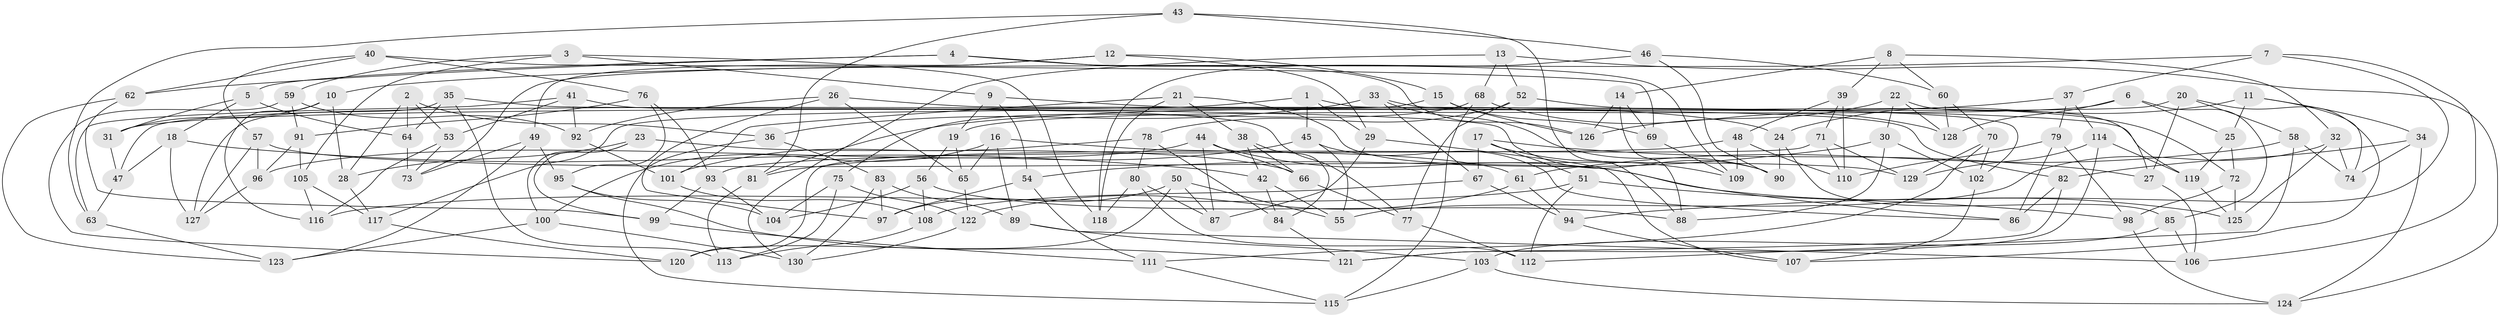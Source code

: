 // coarse degree distribution, {6: 0.5125, 5: 0.1, 4: 0.3375, 3: 0.05}
// Generated by graph-tools (version 1.1) at 2025/52/02/27/25 19:52:33]
// undirected, 130 vertices, 260 edges
graph export_dot {
graph [start="1"]
  node [color=gray90,style=filled];
  1;
  2;
  3;
  4;
  5;
  6;
  7;
  8;
  9;
  10;
  11;
  12;
  13;
  14;
  15;
  16;
  17;
  18;
  19;
  20;
  21;
  22;
  23;
  24;
  25;
  26;
  27;
  28;
  29;
  30;
  31;
  32;
  33;
  34;
  35;
  36;
  37;
  38;
  39;
  40;
  41;
  42;
  43;
  44;
  45;
  46;
  47;
  48;
  49;
  50;
  51;
  52;
  53;
  54;
  55;
  56;
  57;
  58;
  59;
  60;
  61;
  62;
  63;
  64;
  65;
  66;
  67;
  68;
  69;
  70;
  71;
  72;
  73;
  74;
  75;
  76;
  77;
  78;
  79;
  80;
  81;
  82;
  83;
  84;
  85;
  86;
  87;
  88;
  89;
  90;
  91;
  92;
  93;
  94;
  95;
  96;
  97;
  98;
  99;
  100;
  101;
  102;
  103;
  104;
  105;
  106;
  107;
  108;
  109;
  110;
  111;
  112;
  113;
  114;
  115;
  116;
  117;
  118;
  119;
  120;
  121;
  122;
  123;
  124;
  125;
  126;
  127;
  128;
  129;
  130;
  1 -- 29;
  1 -- 45;
  1 -- 102;
  1 -- 31;
  2 -- 53;
  2 -- 28;
  2 -- 36;
  2 -- 64;
  3 -- 9;
  3 -- 118;
  3 -- 59;
  3 -- 105;
  4 -- 126;
  4 -- 62;
  4 -- 5;
  4 -- 109;
  5 -- 18;
  5 -- 64;
  5 -- 31;
  6 -- 85;
  6 -- 128;
  6 -- 25;
  6 -- 19;
  7 -- 94;
  7 -- 10;
  7 -- 37;
  7 -- 106;
  8 -- 14;
  8 -- 32;
  8 -- 39;
  8 -- 60;
  9 -- 54;
  9 -- 19;
  9 -- 24;
  10 -- 31;
  10 -- 28;
  10 -- 116;
  11 -- 25;
  11 -- 74;
  11 -- 24;
  11 -- 34;
  12 -- 73;
  12 -- 15;
  12 -- 49;
  12 -- 29;
  13 -- 52;
  13 -- 68;
  13 -- 124;
  13 -- 130;
  14 -- 88;
  14 -- 126;
  14 -- 69;
  15 -- 69;
  15 -- 126;
  15 -- 47;
  16 -- 89;
  16 -- 100;
  16 -- 65;
  16 -- 61;
  17 -- 51;
  17 -- 109;
  17 -- 67;
  17 -- 27;
  18 -- 127;
  18 -- 42;
  18 -- 47;
  19 -- 65;
  19 -- 56;
  20 -- 117;
  20 -- 58;
  20 -- 27;
  20 -- 107;
  21 -- 118;
  21 -- 38;
  21 -- 86;
  21 -- 101;
  22 -- 128;
  22 -- 27;
  22 -- 126;
  22 -- 30;
  23 -- 66;
  23 -- 28;
  23 -- 99;
  23 -- 100;
  24 -- 90;
  24 -- 85;
  25 -- 72;
  25 -- 119;
  26 -- 65;
  26 -- 97;
  26 -- 119;
  26 -- 92;
  27 -- 106;
  28 -- 117;
  29 -- 87;
  29 -- 107;
  30 -- 88;
  30 -- 54;
  30 -- 102;
  31 -- 47;
  32 -- 74;
  32 -- 55;
  32 -- 125;
  33 -- 36;
  33 -- 90;
  33 -- 82;
  33 -- 67;
  34 -- 74;
  34 -- 124;
  34 -- 82;
  35 -- 127;
  35 -- 64;
  35 -- 90;
  35 -- 113;
  36 -- 83;
  36 -- 115;
  37 -- 114;
  37 -- 81;
  37 -- 79;
  38 -- 84;
  38 -- 66;
  38 -- 42;
  39 -- 71;
  39 -- 48;
  39 -- 110;
  40 -- 57;
  40 -- 69;
  40 -- 62;
  40 -- 76;
  41 -- 92;
  41 -- 53;
  41 -- 77;
  41 -- 63;
  42 -- 84;
  42 -- 55;
  43 -- 46;
  43 -- 81;
  43 -- 63;
  43 -- 88;
  44 -- 66;
  44 -- 125;
  44 -- 96;
  44 -- 87;
  45 -- 55;
  45 -- 86;
  45 -- 81;
  46 -- 90;
  46 -- 118;
  46 -- 60;
  47 -- 63;
  48 -- 109;
  48 -- 110;
  48 -- 93;
  49 -- 95;
  49 -- 73;
  49 -- 123;
  50 -- 120;
  50 -- 87;
  50 -- 97;
  50 -- 55;
  51 -- 116;
  51 -- 98;
  51 -- 112;
  52 -- 72;
  52 -- 77;
  52 -- 78;
  53 -- 116;
  53 -- 73;
  54 -- 97;
  54 -- 111;
  56 -- 88;
  56 -- 104;
  56 -- 108;
  57 -- 129;
  57 -- 96;
  57 -- 127;
  58 -- 112;
  58 -- 74;
  58 -- 61;
  59 -- 120;
  59 -- 92;
  59 -- 91;
  60 -- 128;
  60 -- 70;
  61 -- 94;
  61 -- 122;
  62 -- 99;
  62 -- 123;
  63 -- 123;
  64 -- 73;
  65 -- 122;
  66 -- 77;
  67 -- 108;
  67 -- 94;
  68 -- 128;
  68 -- 115;
  68 -- 75;
  69 -- 109;
  70 -- 111;
  70 -- 102;
  70 -- 129;
  71 -- 120;
  71 -- 110;
  71 -- 129;
  72 -- 125;
  72 -- 98;
  75 -- 113;
  75 -- 122;
  75 -- 104;
  76 -- 91;
  76 -- 93;
  76 -- 95;
  77 -- 112;
  78 -- 80;
  78 -- 101;
  78 -- 84;
  79 -- 110;
  79 -- 86;
  79 -- 98;
  80 -- 87;
  80 -- 118;
  80 -- 112;
  81 -- 113;
  82 -- 121;
  82 -- 86;
  83 -- 130;
  83 -- 89;
  83 -- 97;
  84 -- 121;
  85 -- 103;
  85 -- 106;
  89 -- 106;
  89 -- 103;
  91 -- 96;
  91 -- 105;
  92 -- 101;
  93 -- 104;
  93 -- 99;
  94 -- 107;
  95 -- 121;
  95 -- 104;
  96 -- 127;
  98 -- 124;
  99 -- 111;
  100 -- 130;
  100 -- 123;
  101 -- 108;
  102 -- 107;
  103 -- 124;
  103 -- 115;
  105 -- 116;
  105 -- 117;
  108 -- 113;
  111 -- 115;
  114 -- 119;
  114 -- 121;
  114 -- 129;
  117 -- 120;
  119 -- 125;
  122 -- 130;
}
